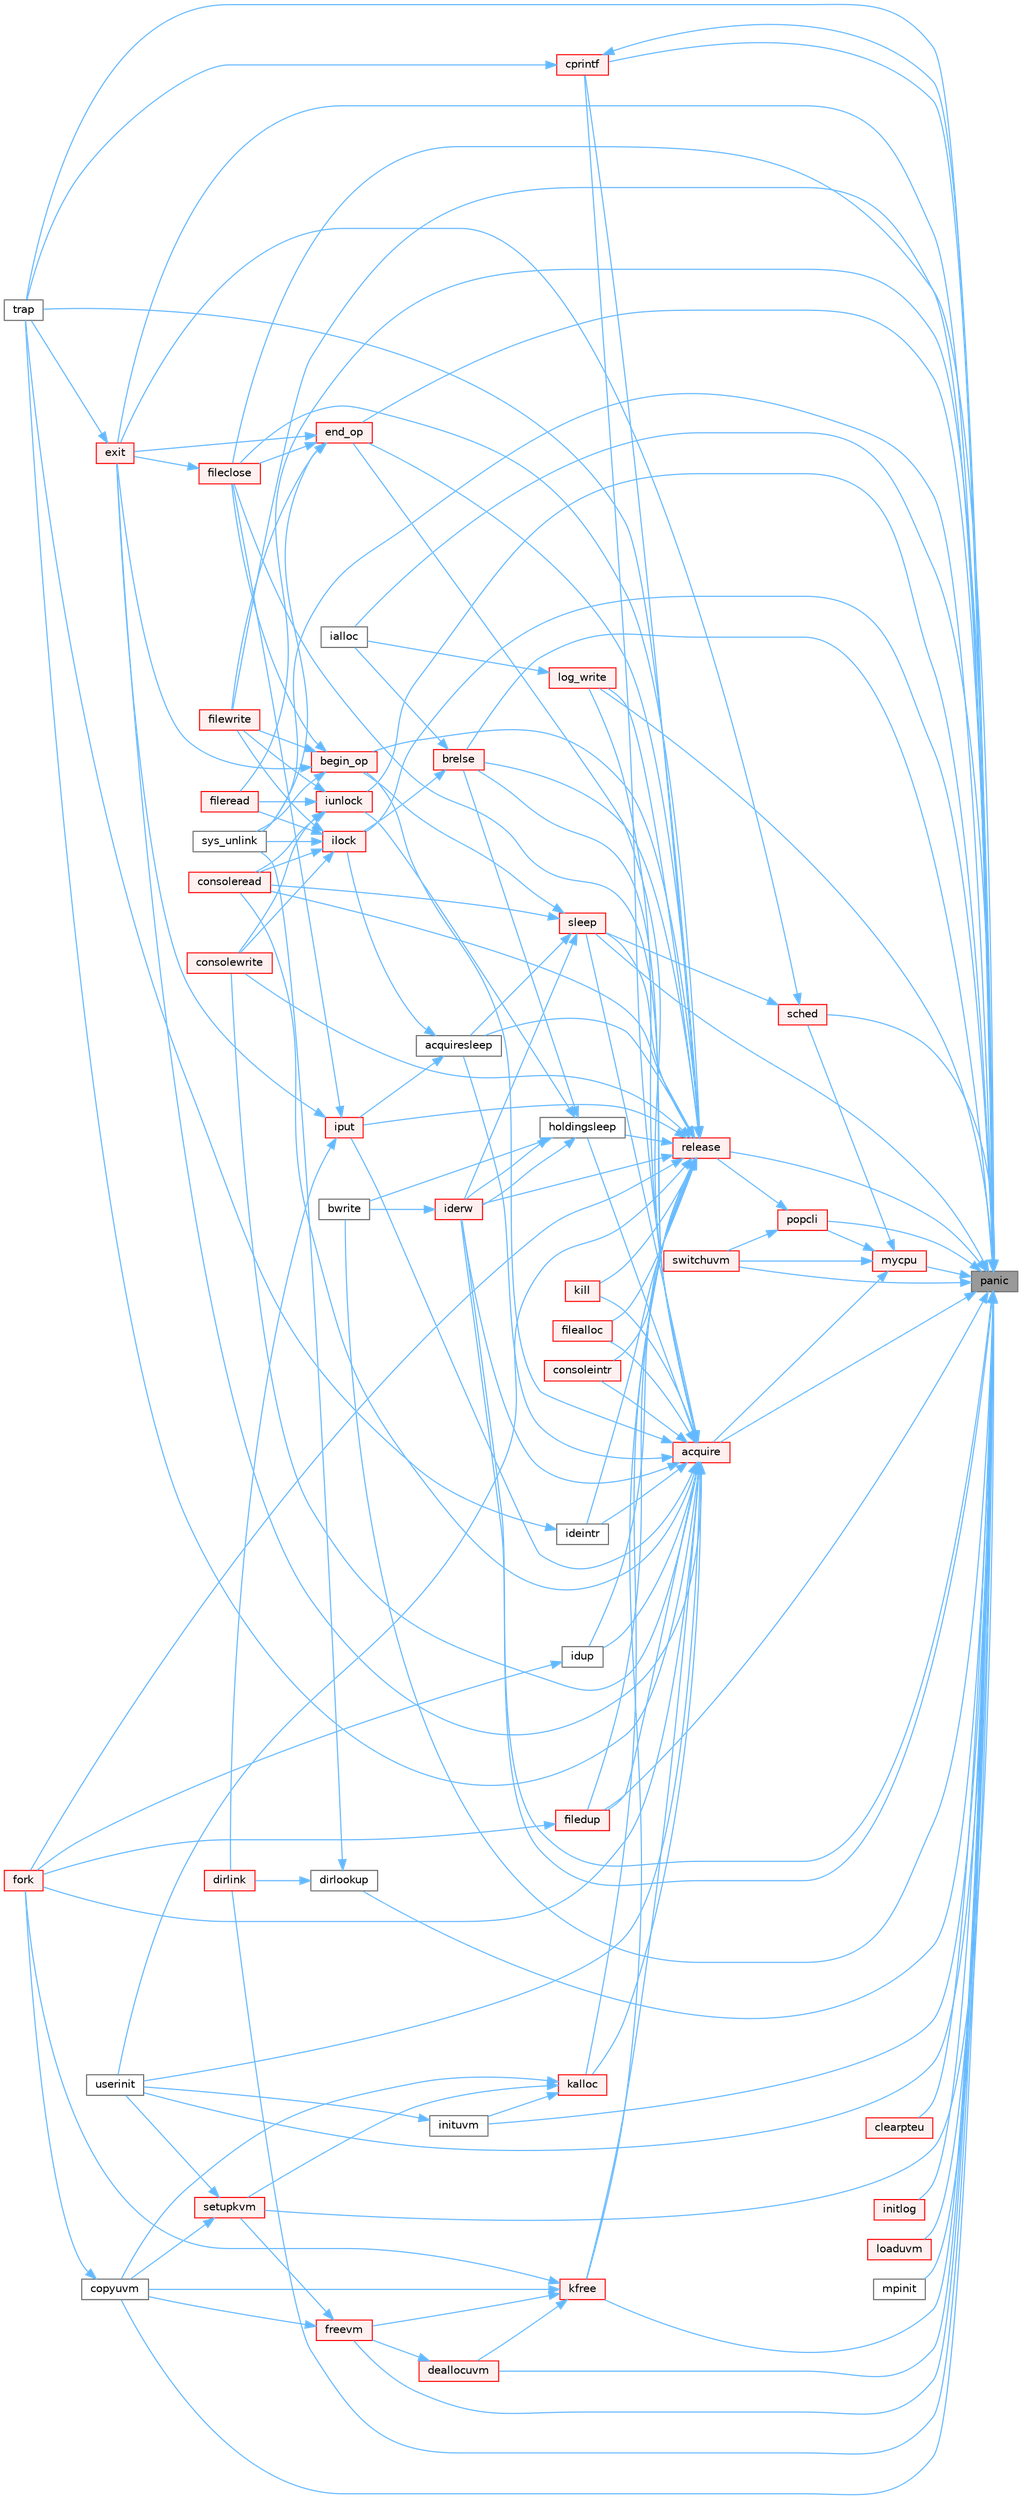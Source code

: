 digraph "panic"
{
 // LATEX_PDF_SIZE
  bgcolor="transparent";
  edge [fontname=Helvetica,fontsize=10,labelfontname=Helvetica,labelfontsize=10];
  node [fontname=Helvetica,fontsize=10,shape=box,height=0.2,width=0.4];
  rankdir="RL";
  Node1 [id="Node000001",label="panic",height=0.2,width=0.4,color="gray40", fillcolor="grey60", style="filled", fontcolor="black",tooltip=" "];
  Node1 -> Node2 [id="edge1_Node000001_Node000002",dir="back",color="steelblue1",style="solid",tooltip=" "];
  Node2 [id="Node000002",label="acquire",height=0.2,width=0.4,color="red", fillcolor="#FFF0F0", style="filled",URL="$d3/d2d/spinlock_8c.html#aed377f16a085b00de3a4b32392adbdfb",tooltip=" "];
  Node2 -> Node3 [id="edge2_Node000002_Node000003",dir="back",color="steelblue1",style="solid",tooltip=" "];
  Node3 [id="Node000003",label="acquiresleep",height=0.2,width=0.4,color="grey40", fillcolor="white", style="filled",URL="$d8/dd1/sleeplock_8c.html#aaad2d7a86d4859982dd9a132f5128ff2",tooltip=" "];
  Node3 -> Node4 [id="edge3_Node000003_Node000004",dir="back",color="steelblue1",style="solid",tooltip=" "];
  Node4 [id="Node000004",label="ilock",height=0.2,width=0.4,color="red", fillcolor="#FFF0F0", style="filled",URL="$d2/d5a/fs_8c.html#aed28187406d84a3aa71f10c6235a03ec",tooltip=" "];
  Node4 -> Node5 [id="edge4_Node000004_Node000005",dir="back",color="steelblue1",style="solid",tooltip=" "];
  Node5 [id="Node000005",label="consoleread",height=0.2,width=0.4,color="red", fillcolor="#FFF0F0", style="filled",URL="$d0/d56/console_8c.html#a28ac85a90987662e306ca8efbfe16074",tooltip=" "];
  Node4 -> Node7 [id="edge5_Node000004_Node000007",dir="back",color="steelblue1",style="solid",tooltip=" "];
  Node7 [id="Node000007",label="consolewrite",height=0.2,width=0.4,color="red", fillcolor="#FFF0F0", style="filled",URL="$d0/d56/console_8c.html#a6af7eb39268127d389792cec37785666",tooltip=" "];
  Node4 -> Node10 [id="edge6_Node000004_Node000010",dir="back",color="steelblue1",style="solid",tooltip=" "];
  Node10 [id="Node000010",label="fileread",height=0.2,width=0.4,color="red", fillcolor="#FFF0F0", style="filled",URL="$d6/d13/file_8c.html#a1dc8c87c7e48bdaaf98e9c7047928f29",tooltip=" "];
  Node4 -> Node14 [id="edge7_Node000004_Node000014",dir="back",color="steelblue1",style="solid",tooltip=" "];
  Node14 [id="Node000014",label="filewrite",height=0.2,width=0.4,color="red", fillcolor="#FFF0F0", style="filled",URL="$d6/d13/file_8c.html#ab8de757a0a9f58dcc6511ea5e46ebb88",tooltip=" "];
  Node4 -> Node19 [id="edge8_Node000004_Node000019",dir="back",color="steelblue1",style="solid",tooltip=" "];
  Node19 [id="Node000019",label="sys_unlink",height=0.2,width=0.4,color="grey40", fillcolor="white", style="filled",URL="$d1/d14/sysfile_8c.html#ae1e58ee11d41f643929520d8c1640da7",tooltip=" "];
  Node3 -> Node20 [id="edge9_Node000003_Node000020",dir="back",color="steelblue1",style="solid",tooltip=" "];
  Node20 [id="Node000020",label="iput",height=0.2,width=0.4,color="red", fillcolor="#FFF0F0", style="filled",URL="$d2/d5a/fs_8c.html#ab3c447f135c68e4c3c1f8d5866f6e77b",tooltip=" "];
  Node20 -> Node21 [id="edge10_Node000020_Node000021",dir="back",color="steelblue1",style="solid",tooltip=" "];
  Node21 [id="Node000021",label="dirlink",height=0.2,width=0.4,color="red", fillcolor="#FFF0F0", style="filled",URL="$d2/d5a/fs_8c.html#a69a135a0e8a06d9f306d77ebc0c1f7a0",tooltip=" "];
  Node20 -> Node22 [id="edge11_Node000020_Node000022",dir="back",color="steelblue1",style="solid",tooltip=" "];
  Node22 [id="Node000022",label="exit",height=0.2,width=0.4,color="red", fillcolor="#FFF0F0", style="filled",URL="$d3/dda/proc_8c.html#aaf98ef7cdde3a0dfb2e49919de3298b1",tooltip=" "];
  Node22 -> Node31 [id="edge12_Node000022_Node000031",dir="back",color="steelblue1",style="solid",tooltip=" "];
  Node31 [id="Node000031",label="trap",height=0.2,width=0.4,color="grey40", fillcolor="white", style="filled",URL="$dc/d6f/trap_8c.html#a372d166e36c086c91e5f5d81e5fead3a",tooltip=" "];
  Node20 -> Node34 [id="edge13_Node000020_Node000034",dir="back",color="steelblue1",style="solid",tooltip=" "];
  Node34 [id="Node000034",label="fileclose",height=0.2,width=0.4,color="red", fillcolor="#FFF0F0", style="filled",URL="$d6/d13/file_8c.html#ae557c81ab89c24219146144bb6adaa2c",tooltip=" "];
  Node34 -> Node22 [id="edge14_Node000034_Node000022",dir="back",color="steelblue1",style="solid",tooltip=" "];
  Node2 -> Node41 [id="edge15_Node000002_Node000041",dir="back",color="steelblue1",style="solid",tooltip=" "];
  Node41 [id="Node000041",label="begin_op",height=0.2,width=0.4,color="red", fillcolor="#FFF0F0", style="filled",URL="$d7/df8/log_8c.html#ac96aa31ffc0500e749c62c4d377c21c9",tooltip=" "];
  Node41 -> Node22 [id="edge16_Node000041_Node000022",dir="back",color="steelblue1",style="solid",tooltip=" "];
  Node41 -> Node34 [id="edge17_Node000041_Node000034",dir="back",color="steelblue1",style="solid",tooltip=" "];
  Node41 -> Node14 [id="edge18_Node000041_Node000014",dir="back",color="steelblue1",style="solid",tooltip=" "];
  Node41 -> Node19 [id="edge19_Node000041_Node000019",dir="back",color="steelblue1",style="solid",tooltip=" "];
  Node2 -> Node42 [id="edge20_Node000002_Node000042",dir="back",color="steelblue1",style="solid",tooltip=" "];
  Node42 [id="Node000042",label="brelse",height=0.2,width=0.4,color="red", fillcolor="#FFF0F0", style="filled",URL="$dc/de6/bio_8c.html#ab5335aeb503731104314321a78a6d727",tooltip=" "];
  Node42 -> Node43 [id="edge21_Node000042_Node000043",dir="back",color="steelblue1",style="solid",tooltip=" "];
  Node43 [id="Node000043",label="ialloc",height=0.2,width=0.4,color="grey40", fillcolor="white", style="filled",URL="$d2/d5a/fs_8c.html#af95049367381647bc9487af49724b869",tooltip=" "];
  Node42 -> Node4 [id="edge22_Node000042_Node000004",dir="back",color="steelblue1",style="solid",tooltip=" "];
  Node2 -> Node53 [id="edge23_Node000002_Node000053",dir="back",color="steelblue1",style="solid",tooltip=" "];
  Node53 [id="Node000053",label="consoleintr",height=0.2,width=0.4,color="red", fillcolor="#FFF0F0", style="filled",URL="$d0/d56/console_8c.html#aad3d6ca39f23bb6d2686d2967e415193",tooltip=" "];
  Node2 -> Node5 [id="edge24_Node000002_Node000005",dir="back",color="steelblue1",style="solid",tooltip=" "];
  Node2 -> Node7 [id="edge25_Node000002_Node000007",dir="back",color="steelblue1",style="solid",tooltip=" "];
  Node2 -> Node56 [id="edge26_Node000002_Node000056",dir="back",color="steelblue1",style="solid",tooltip=" "];
  Node56 [id="Node000056",label="cprintf",height=0.2,width=0.4,color="red", fillcolor="#FFF0F0", style="filled",URL="$d0/d56/console_8c.html#a90f0742d846503e4ed1804f1df421ec6",tooltip=" "];
  Node56 -> Node1 [id="edge27_Node000056_Node000001",dir="back",color="steelblue1",style="solid",tooltip=" "];
  Node56 -> Node31 [id="edge28_Node000056_Node000031",dir="back",color="steelblue1",style="solid",tooltip=" "];
  Node2 -> Node64 [id="edge29_Node000002_Node000064",dir="back",color="steelblue1",style="solid",tooltip=" "];
  Node64 [id="Node000064",label="end_op",height=0.2,width=0.4,color="red", fillcolor="#FFF0F0", style="filled",URL="$d7/df8/log_8c.html#ac0f12be0ca0de555e60b27b06a57a65b",tooltip=" "];
  Node64 -> Node22 [id="edge30_Node000064_Node000022",dir="back",color="steelblue1",style="solid",tooltip=" "];
  Node64 -> Node34 [id="edge31_Node000064_Node000034",dir="back",color="steelblue1",style="solid",tooltip=" "];
  Node64 -> Node14 [id="edge32_Node000064_Node000014",dir="back",color="steelblue1",style="solid",tooltip=" "];
  Node64 -> Node19 [id="edge33_Node000064_Node000019",dir="back",color="steelblue1",style="solid",tooltip=" "];
  Node2 -> Node22 [id="edge34_Node000002_Node000022",dir="back",color="steelblue1",style="solid",tooltip=" "];
  Node2 -> Node65 [id="edge35_Node000002_Node000065",dir="back",color="steelblue1",style="solid",tooltip=" "];
  Node65 [id="Node000065",label="filealloc",height=0.2,width=0.4,color="red", fillcolor="#FFF0F0", style="filled",URL="$d6/d13/file_8c.html#ac56b15561658d0e74ce1c53309b8f97d",tooltip=" "];
  Node2 -> Node34 [id="edge36_Node000002_Node000034",dir="back",color="steelblue1",style="solid",tooltip=" "];
  Node2 -> Node66 [id="edge37_Node000002_Node000066",dir="back",color="steelblue1",style="solid",tooltip=" "];
  Node66 [id="Node000066",label="filedup",height=0.2,width=0.4,color="red", fillcolor="#FFF0F0", style="filled",URL="$d6/d13/file_8c.html#a9ef0346d08d8ed79ce2a9c03f9a4b4b2",tooltip=" "];
  Node66 -> Node67 [id="edge38_Node000066_Node000067",dir="back",color="steelblue1",style="solid",tooltip=" "];
  Node67 [id="Node000067",label="fork",height=0.2,width=0.4,color="red", fillcolor="#FFF0F0", style="filled",URL="$d3/dda/proc_8c.html#acd2e1ded4bb6fce4500438bf928330f4",tooltip=" "];
  Node2 -> Node67 [id="edge39_Node000002_Node000067",dir="back",color="steelblue1",style="solid",tooltip=" "];
  Node2 -> Node70 [id="edge40_Node000002_Node000070",dir="back",color="steelblue1",style="solid",tooltip=" "];
  Node70 [id="Node000070",label="holdingsleep",height=0.2,width=0.4,color="grey40", fillcolor="white", style="filled",URL="$d8/dd1/sleeplock_8c.html#a6fdbe54cbecd8fc67d74793b27adcf05",tooltip=" "];
  Node70 -> Node42 [id="edge41_Node000070_Node000042",dir="back",color="steelblue1",style="solid",tooltip=" "];
  Node70 -> Node71 [id="edge42_Node000070_Node000071",dir="back",color="steelblue1",style="solid",tooltip=" "];
  Node71 [id="Node000071",label="bwrite",height=0.2,width=0.4,color="grey40", fillcolor="white", style="filled",URL="$dc/de6/bio_8c.html#a63c899c13b176ddf80064d32225e1298",tooltip=" "];
  Node70 -> Node72 [id="edge43_Node000070_Node000072",dir="back",color="steelblue1",style="solid",tooltip=" "];
  Node72 [id="Node000072",label="iderw",height=0.2,width=0.4,color="red", fillcolor="#FFF0F0", style="filled",URL="$da/d9b/memide_8c.html#a7f36b008f02088c86f76e98e05b55af5",tooltip=" "];
  Node72 -> Node71 [id="edge44_Node000072_Node000071",dir="back",color="steelblue1",style="solid",tooltip=" "];
  Node70 -> Node72 [id="edge45_Node000070_Node000072",dir="back",color="steelblue1",style="solid",tooltip=" "];
  Node70 -> Node74 [id="edge46_Node000070_Node000074",dir="back",color="steelblue1",style="solid",tooltip=" "];
  Node74 [id="Node000074",label="iunlock",height=0.2,width=0.4,color="red", fillcolor="#FFF0F0", style="filled",URL="$d2/d5a/fs_8c.html#ae4e29916219b9293b37f9c34220694fe",tooltip=" "];
  Node74 -> Node5 [id="edge47_Node000074_Node000005",dir="back",color="steelblue1",style="solid",tooltip=" "];
  Node74 -> Node7 [id="edge48_Node000074_Node000007",dir="back",color="steelblue1",style="solid",tooltip=" "];
  Node74 -> Node10 [id="edge49_Node000074_Node000010",dir="back",color="steelblue1",style="solid",tooltip=" "];
  Node74 -> Node14 [id="edge50_Node000074_Node000014",dir="back",color="steelblue1",style="solid",tooltip=" "];
  Node2 -> Node75 [id="edge51_Node000002_Node000075",dir="back",color="steelblue1",style="solid",tooltip=" "];
  Node75 [id="Node000075",label="ideintr",height=0.2,width=0.4,color="grey40", fillcolor="white", style="filled",URL="$da/d9b/memide_8c.html#a709693afdb9b89d848e684e7acde1f8f",tooltip=" "];
  Node75 -> Node31 [id="edge52_Node000075_Node000031",dir="back",color="steelblue1",style="solid",tooltip=" "];
  Node2 -> Node72 [id="edge53_Node000002_Node000072",dir="back",color="steelblue1",style="solid",tooltip=" "];
  Node2 -> Node76 [id="edge54_Node000002_Node000076",dir="back",color="steelblue1",style="solid",tooltip=" "];
  Node76 [id="Node000076",label="idup",height=0.2,width=0.4,color="grey40", fillcolor="white", style="filled",URL="$d2/d5a/fs_8c.html#a24a91383ab80b4b8a1ef1f4df896035c",tooltip=" "];
  Node76 -> Node67 [id="edge55_Node000076_Node000067",dir="back",color="steelblue1",style="solid",tooltip=" "];
  Node2 -> Node20 [id="edge56_Node000002_Node000020",dir="back",color="steelblue1",style="solid",tooltip=" "];
  Node2 -> Node77 [id="edge57_Node000002_Node000077",dir="back",color="steelblue1",style="solid",tooltip=" "];
  Node77 [id="Node000077",label="kalloc",height=0.2,width=0.4,color="red", fillcolor="#FFF0F0", style="filled",URL="$d4/def/kalloc_8c.html#a5e965f6365c721b5b23c12d16d45c3dc",tooltip=" "];
  Node77 -> Node78 [id="edge58_Node000077_Node000078",dir="back",color="steelblue1",style="solid",tooltip=" "];
  Node78 [id="Node000078",label="copyuvm",height=0.2,width=0.4,color="grey40", fillcolor="white", style="filled",URL="$de/de9/vm_8c.html#a1b57bfa0091c9be3ccc16dbb85ce3acf",tooltip=" "];
  Node78 -> Node67 [id="edge59_Node000078_Node000067",dir="back",color="steelblue1",style="solid",tooltip=" "];
  Node77 -> Node79 [id="edge60_Node000077_Node000079",dir="back",color="steelblue1",style="solid",tooltip=" "];
  Node79 [id="Node000079",label="inituvm",height=0.2,width=0.4,color="grey40", fillcolor="white", style="filled",URL="$de/de9/vm_8c.html#ac96c231d4053eaf4322c27d1f2cd9d49",tooltip=" "];
  Node79 -> Node80 [id="edge61_Node000079_Node000080",dir="back",color="steelblue1",style="solid",tooltip=" "];
  Node80 [id="Node000080",label="userinit",height=0.2,width=0.4,color="grey40", fillcolor="white", style="filled",URL="$d3/dda/proc_8c.html#a81c8a6a0cae413bc81aa223f7f7b7205",tooltip=" "];
  Node77 -> Node81 [id="edge62_Node000077_Node000081",dir="back",color="steelblue1",style="solid",tooltip=" "];
  Node81 [id="Node000081",label="setupkvm",height=0.2,width=0.4,color="red", fillcolor="#FFF0F0", style="filled",URL="$de/de9/vm_8c.html#a1c8a7a02e9391b5cf0984388216695c0",tooltip=" "];
  Node81 -> Node78 [id="edge63_Node000081_Node000078",dir="back",color="steelblue1",style="solid",tooltip=" "];
  Node81 -> Node80 [id="edge64_Node000081_Node000080",dir="back",color="steelblue1",style="solid",tooltip=" "];
  Node2 -> Node83 [id="edge65_Node000002_Node000083",dir="back",color="steelblue1",style="solid",tooltip=" "];
  Node83 [id="Node000083",label="kfree",height=0.2,width=0.4,color="red", fillcolor="#FFF0F0", style="filled",URL="$d4/def/kalloc_8c.html#aced59ecf8411235f6dffc065236711a5",tooltip=" "];
  Node83 -> Node78 [id="edge66_Node000083_Node000078",dir="back",color="steelblue1",style="solid",tooltip=" "];
  Node83 -> Node84 [id="edge67_Node000083_Node000084",dir="back",color="steelblue1",style="solid",tooltip=" "];
  Node84 [id="Node000084",label="deallocuvm",height=0.2,width=0.4,color="red", fillcolor="#FFF0F0", style="filled",URL="$de/de9/vm_8c.html#a6d3019ea15a9bfdc5131ae97f3623c49",tooltip=" "];
  Node84 -> Node85 [id="edge68_Node000084_Node000085",dir="back",color="steelblue1",style="solid",tooltip=" "];
  Node85 [id="Node000085",label="freevm",height=0.2,width=0.4,color="red", fillcolor="#FFF0F0", style="filled",URL="$de/de9/vm_8c.html#aa883924e2f068c520b695cdc168e1603",tooltip=" "];
  Node85 -> Node78 [id="edge69_Node000085_Node000078",dir="back",color="steelblue1",style="solid",tooltip=" "];
  Node85 -> Node81 [id="edge70_Node000085_Node000081",dir="back",color="steelblue1",style="solid",tooltip=" "];
  Node83 -> Node67 [id="edge71_Node000083_Node000067",dir="back",color="steelblue1",style="solid",tooltip=" "];
  Node83 -> Node85 [id="edge72_Node000083_Node000085",dir="back",color="steelblue1",style="solid",tooltip=" "];
  Node2 -> Node92 [id="edge73_Node000002_Node000092",dir="back",color="steelblue1",style="solid",tooltip=" "];
  Node92 [id="Node000092",label="kill",height=0.2,width=0.4,color="red", fillcolor="#FFF0F0", style="filled",URL="$d3/dda/proc_8c.html#a650cf0caaaa8b75f653c1c92818d03a4",tooltip=" "];
  Node2 -> Node94 [id="edge74_Node000002_Node000094",dir="back",color="steelblue1",style="solid",tooltip=" "];
  Node94 [id="Node000094",label="log_write",height=0.2,width=0.4,color="red", fillcolor="#FFF0F0", style="filled",URL="$d7/df8/log_8c.html#a7eacb0fbebe5ce4c7d3ddea15908b13d",tooltip=" "];
  Node94 -> Node43 [id="edge75_Node000094_Node000043",dir="back",color="steelblue1",style="solid",tooltip=" "];
  Node2 -> Node100 [id="edge76_Node000002_Node000100",dir="back",color="steelblue1",style="solid",tooltip=" "];
  Node100 [id="Node000100",label="sleep",height=0.2,width=0.4,color="red", fillcolor="#FFF0F0", style="filled",URL="$d3/dda/proc_8c.html#ae70cc0370342e46f6db3bec367232457",tooltip=" "];
  Node100 -> Node3 [id="edge77_Node000100_Node000003",dir="back",color="steelblue1",style="solid",tooltip=" "];
  Node100 -> Node41 [id="edge78_Node000100_Node000041",dir="back",color="steelblue1",style="solid",tooltip=" "];
  Node100 -> Node5 [id="edge79_Node000100_Node000005",dir="back",color="steelblue1",style="solid",tooltip=" "];
  Node100 -> Node72 [id="edge80_Node000100_Node000072",dir="back",color="steelblue1",style="solid",tooltip=" "];
  Node2 -> Node31 [id="edge81_Node000002_Node000031",dir="back",color="steelblue1",style="solid",tooltip=" "];
  Node2 -> Node80 [id="edge82_Node000002_Node000080",dir="back",color="steelblue1",style="solid",tooltip=" "];
  Node1 -> Node42 [id="edge83_Node000001_Node000042",dir="back",color="steelblue1",style="solid",tooltip=" "];
  Node1 -> Node71 [id="edge84_Node000001_Node000071",dir="back",color="steelblue1",style="solid",tooltip=" "];
  Node1 -> Node105 [id="edge85_Node000001_Node000105",dir="back",color="steelblue1",style="solid",tooltip=" "];
  Node105 [id="Node000105",label="clearpteu",height=0.2,width=0.4,color="red", fillcolor="#FFF0F0", style="filled",URL="$de/de9/vm_8c.html#a795e27a0cb916cfb41411ebbb9669ddf",tooltip=" "];
  Node1 -> Node78 [id="edge86_Node000001_Node000078",dir="back",color="steelblue1",style="solid",tooltip=" "];
  Node1 -> Node56 [id="edge87_Node000001_Node000056",dir="back",color="steelblue1",style="solid",tooltip=" "];
  Node1 -> Node84 [id="edge88_Node000001_Node000084",dir="back",color="steelblue1",style="solid",tooltip=" "];
  Node1 -> Node21 [id="edge89_Node000001_Node000021",dir="back",color="steelblue1",style="solid",tooltip=" "];
  Node1 -> Node47 [id="edge90_Node000001_Node000047",dir="back",color="steelblue1",style="solid",tooltip=" "];
  Node47 [id="Node000047",label="dirlookup",height=0.2,width=0.4,color="grey40", fillcolor="white", style="filled",URL="$d2/d5a/fs_8c.html#a5341068f021beac8cf0032b97d231e6f",tooltip=" "];
  Node47 -> Node21 [id="edge91_Node000047_Node000021",dir="back",color="steelblue1",style="solid",tooltip=" "];
  Node47 -> Node19 [id="edge92_Node000047_Node000019",dir="back",color="steelblue1",style="solid",tooltip=" "];
  Node1 -> Node64 [id="edge93_Node000001_Node000064",dir="back",color="steelblue1",style="solid",tooltip=" "];
  Node1 -> Node22 [id="edge94_Node000001_Node000022",dir="back",color="steelblue1",style="solid",tooltip=" "];
  Node1 -> Node34 [id="edge95_Node000001_Node000034",dir="back",color="steelblue1",style="solid",tooltip=" "];
  Node1 -> Node66 [id="edge96_Node000001_Node000066",dir="back",color="steelblue1",style="solid",tooltip=" "];
  Node1 -> Node10 [id="edge97_Node000001_Node000010",dir="back",color="steelblue1",style="solid",tooltip=" "];
  Node1 -> Node14 [id="edge98_Node000001_Node000014",dir="back",color="steelblue1",style="solid",tooltip=" "];
  Node1 -> Node85 [id="edge99_Node000001_Node000085",dir="back",color="steelblue1",style="solid",tooltip=" "];
  Node1 -> Node43 [id="edge100_Node000001_Node000043",dir="back",color="steelblue1",style="solid",tooltip=" "];
  Node1 -> Node72 [id="edge101_Node000001_Node000072",dir="back",color="steelblue1",style="solid",tooltip=" "];
  Node1 -> Node72 [id="edge102_Node000001_Node000072",dir="back",color="steelblue1",style="solid",tooltip=" "];
  Node1 -> Node4 [id="edge103_Node000001_Node000004",dir="back",color="steelblue1",style="solid",tooltip=" "];
  Node1 -> Node52 [id="edge104_Node000001_Node000052",dir="back",color="steelblue1",style="solid",tooltip=" "];
  Node52 [id="Node000052",label="initlog",height=0.2,width=0.4,color="red", fillcolor="#FFF0F0", style="filled",URL="$d7/df8/log_8c.html#ad5e79aaefb91f41b9ef6aeae7ecf4708",tooltip=" "];
  Node1 -> Node79 [id="edge105_Node000001_Node000079",dir="back",color="steelblue1",style="solid",tooltip=" "];
  Node1 -> Node74 [id="edge106_Node000001_Node000074",dir="back",color="steelblue1",style="solid",tooltip=" "];
  Node1 -> Node83 [id="edge107_Node000001_Node000083",dir="back",color="steelblue1",style="solid",tooltip=" "];
  Node1 -> Node48 [id="edge108_Node000001_Node000048",dir="back",color="steelblue1",style="solid",tooltip=" "];
  Node48 [id="Node000048",label="loaduvm",height=0.2,width=0.4,color="red", fillcolor="#FFF0F0", style="filled",URL="$de/de9/vm_8c.html#a201acc8337a2893268b61ea5a1ee0d53",tooltip=" "];
  Node1 -> Node94 [id="edge109_Node000001_Node000094",dir="back",color="steelblue1",style="solid",tooltip=" "];
  Node1 -> Node106 [id="edge110_Node000001_Node000106",dir="back",color="steelblue1",style="solid",tooltip=" "];
  Node106 [id="Node000106",label="mpinit",height=0.2,width=0.4,color="grey40", fillcolor="white", style="filled",URL="$dd/d06/mp_8c.html#a2fd0b66a17c5347541448ef906b7b2a2",tooltip=" "];
  Node1 -> Node107 [id="edge111_Node000001_Node000107",dir="back",color="steelblue1",style="solid",tooltip=" "];
  Node107 [id="Node000107",label="mycpu",height=0.2,width=0.4,color="red", fillcolor="#FFF0F0", style="filled",URL="$d3/dda/proc_8c.html#ad427959ad025dabd8cd393b27ec39160",tooltip=" "];
  Node107 -> Node2 [id="edge112_Node000107_Node000002",dir="back",color="steelblue1",style="solid",tooltip=" "];
  Node107 -> Node119 [id="edge113_Node000107_Node000119",dir="back",color="steelblue1",style="solid",tooltip=" "];
  Node119 [id="Node000119",label="popcli",height=0.2,width=0.4,color="red", fillcolor="#FFF0F0", style="filled",URL="$d3/d2d/spinlock_8c.html#ae3424f669269fef400ce29c3aeb43fdb",tooltip=" "];
  Node119 -> Node111 [id="edge114_Node000119_Node000111",dir="back",color="steelblue1",style="solid",tooltip=" "];
  Node111 [id="Node000111",label="release",height=0.2,width=0.4,color="red", fillcolor="#FFF0F0", style="filled",URL="$d3/d2d/spinlock_8c.html#a1cee376aa9a00e754bf5481cd5f3d97b",tooltip=" "];
  Node111 -> Node3 [id="edge115_Node000111_Node000003",dir="back",color="steelblue1",style="solid",tooltip=" "];
  Node111 -> Node41 [id="edge116_Node000111_Node000041",dir="back",color="steelblue1",style="solid",tooltip=" "];
  Node111 -> Node42 [id="edge117_Node000111_Node000042",dir="back",color="steelblue1",style="solid",tooltip=" "];
  Node111 -> Node53 [id="edge118_Node000111_Node000053",dir="back",color="steelblue1",style="solid",tooltip=" "];
  Node111 -> Node5 [id="edge119_Node000111_Node000005",dir="back",color="steelblue1",style="solid",tooltip=" "];
  Node111 -> Node7 [id="edge120_Node000111_Node000007",dir="back",color="steelblue1",style="solid",tooltip=" "];
  Node111 -> Node56 [id="edge121_Node000111_Node000056",dir="back",color="steelblue1",style="solid",tooltip=" "];
  Node111 -> Node64 [id="edge122_Node000111_Node000064",dir="back",color="steelblue1",style="solid",tooltip=" "];
  Node111 -> Node65 [id="edge123_Node000111_Node000065",dir="back",color="steelblue1",style="solid",tooltip=" "];
  Node111 -> Node34 [id="edge124_Node000111_Node000034",dir="back",color="steelblue1",style="solid",tooltip=" "];
  Node111 -> Node66 [id="edge125_Node000111_Node000066",dir="back",color="steelblue1",style="solid",tooltip=" "];
  Node111 -> Node67 [id="edge126_Node000111_Node000067",dir="back",color="steelblue1",style="solid",tooltip=" "];
  Node111 -> Node70 [id="edge127_Node000111_Node000070",dir="back",color="steelblue1",style="solid",tooltip=" "];
  Node111 -> Node75 [id="edge128_Node000111_Node000075",dir="back",color="steelblue1",style="solid",tooltip=" "];
  Node111 -> Node72 [id="edge129_Node000111_Node000072",dir="back",color="steelblue1",style="solid",tooltip=" "];
  Node111 -> Node76 [id="edge130_Node000111_Node000076",dir="back",color="steelblue1",style="solid",tooltip=" "];
  Node111 -> Node20 [id="edge131_Node000111_Node000020",dir="back",color="steelblue1",style="solid",tooltip=" "];
  Node111 -> Node77 [id="edge132_Node000111_Node000077",dir="back",color="steelblue1",style="solid",tooltip=" "];
  Node111 -> Node83 [id="edge133_Node000111_Node000083",dir="back",color="steelblue1",style="solid",tooltip=" "];
  Node111 -> Node92 [id="edge134_Node000111_Node000092",dir="back",color="steelblue1",style="solid",tooltip=" "];
  Node111 -> Node94 [id="edge135_Node000111_Node000094",dir="back",color="steelblue1",style="solid",tooltip=" "];
  Node111 -> Node100 [id="edge136_Node000111_Node000100",dir="back",color="steelblue1",style="solid",tooltip=" "];
  Node111 -> Node31 [id="edge137_Node000111_Node000031",dir="back",color="steelblue1",style="solid",tooltip=" "];
  Node111 -> Node80 [id="edge138_Node000111_Node000080",dir="back",color="steelblue1",style="solid",tooltip=" "];
  Node119 -> Node120 [id="edge139_Node000119_Node000120",dir="back",color="steelblue1",style="solid",tooltip=" "];
  Node120 [id="Node000120",label="switchuvm",height=0.2,width=0.4,color="red", fillcolor="#FFF0F0", style="filled",URL="$de/de9/vm_8c.html#a87c90f0ab2a1b11c2b55f4e483bb8493",tooltip=" "];
  Node107 -> Node99 [id="edge140_Node000107_Node000099",dir="back",color="steelblue1",style="solid",tooltip=" "];
  Node99 [id="Node000099",label="sched",height=0.2,width=0.4,color="red", fillcolor="#FFF0F0", style="filled",URL="$d3/dda/proc_8c.html#ad788da91743c333b5bed7c4a0dd12365",tooltip=" "];
  Node99 -> Node22 [id="edge141_Node000099_Node000022",dir="back",color="steelblue1",style="solid",tooltip=" "];
  Node99 -> Node100 [id="edge142_Node000099_Node000100",dir="back",color="steelblue1",style="solid",tooltip=" "];
  Node107 -> Node120 [id="edge143_Node000107_Node000120",dir="back",color="steelblue1",style="solid",tooltip=" "];
  Node1 -> Node119 [id="edge144_Node000001_Node000119",dir="back",color="steelblue1",style="solid",tooltip=" "];
  Node1 -> Node111 [id="edge145_Node000001_Node000111",dir="back",color="steelblue1",style="solid",tooltip=" "];
  Node1 -> Node99 [id="edge146_Node000001_Node000099",dir="back",color="steelblue1",style="solid",tooltip=" "];
  Node1 -> Node81 [id="edge147_Node000001_Node000081",dir="back",color="steelblue1",style="solid",tooltip=" "];
  Node1 -> Node100 [id="edge148_Node000001_Node000100",dir="back",color="steelblue1",style="solid",tooltip=" "];
  Node1 -> Node120 [id="edge149_Node000001_Node000120",dir="back",color="steelblue1",style="solid",tooltip=" "];
  Node1 -> Node19 [id="edge150_Node000001_Node000019",dir="back",color="steelblue1",style="solid",tooltip=" "];
  Node1 -> Node31 [id="edge151_Node000001_Node000031",dir="back",color="steelblue1",style="solid",tooltip=" "];
  Node1 -> Node80 [id="edge152_Node000001_Node000080",dir="back",color="steelblue1",style="solid",tooltip=" "];
}
